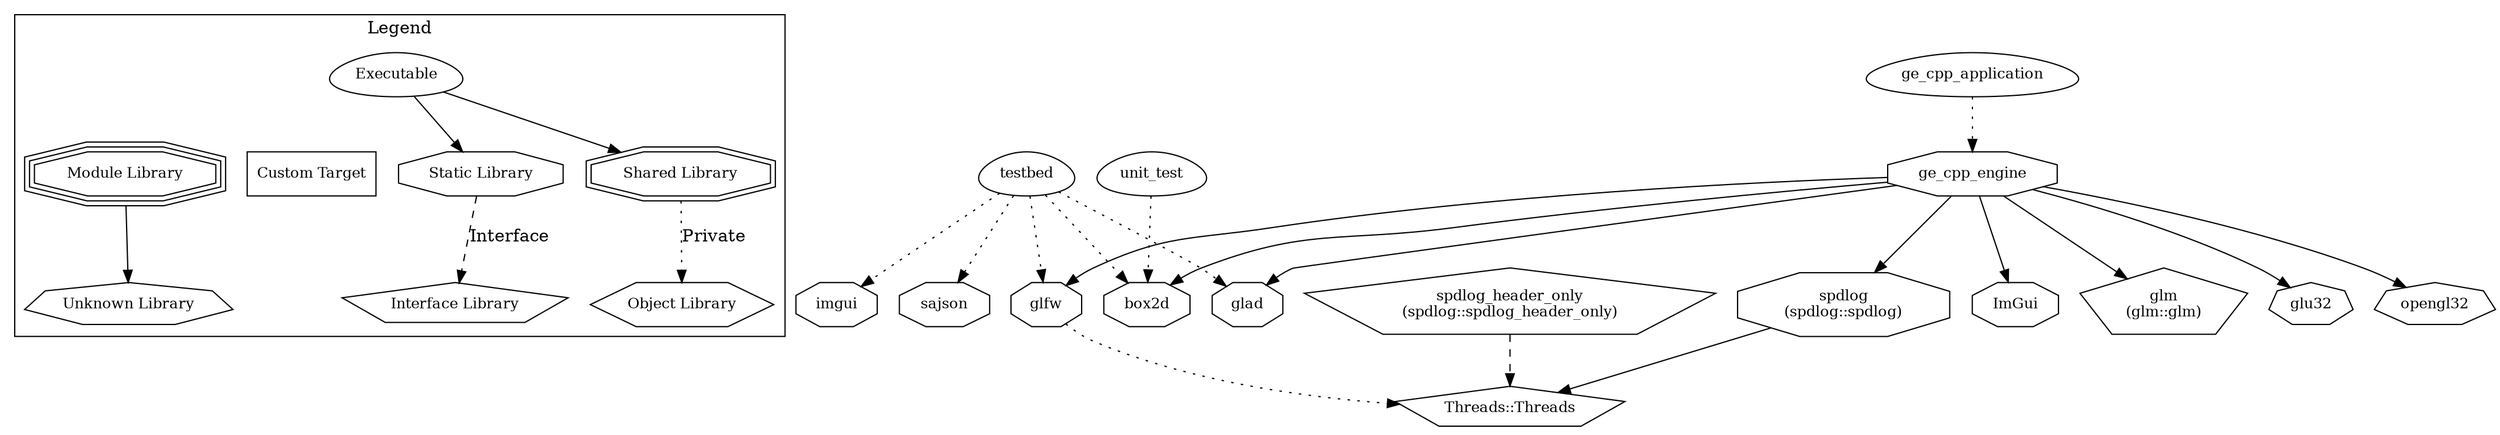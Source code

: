 digraph "ge_cpp_dev_environment" {
node [
  fontsize = "12"
];
subgraph clusterLegend {
  label = "Legend";
  color = black;
  edge [ style = invis ];
  legendNode0 [ label = "Executable", shape = egg ];
  legendNode1 [ label = "Static Library", shape = octagon ];
  legendNode2 [ label = "Shared Library", shape = doubleoctagon ];
  legendNode3 [ label = "Module Library", shape = tripleoctagon ];
  legendNode4 [ label = "Interface Library", shape = pentagon ];
  legendNode5 [ label = "Object Library", shape = hexagon ];
  legendNode6 [ label = "Unknown Library", shape = septagon ];
  legendNode7 [ label = "Custom Target", shape = box ];
  legendNode0 -> legendNode1 [ style = solid ];
  legendNode0 -> legendNode2 [ style = solid ];
  legendNode0 -> legendNode3;
  legendNode1 -> legendNode4 [ label = "Interface", style = dashed ];
  legendNode2 -> legendNode5 [ label = "Private", style = dotted ];
  legendNode3 -> legendNode6 [ style = solid ];
  legendNode0 -> legendNode7;
}
    "node0" [ label = "ImGui", shape = octagon ];
    "node1" [ label = "box2d", shape = octagon ];
    "node2" [ label = "ge_cpp_application", shape = egg ];
    "node3" [ label = "ge_cpp_engine", shape = octagon ];
    "node3" -> "node0"  // ge_cpp_engine -> ImGui
    "node3" -> "node1"  // ge_cpp_engine -> box2d
    "node4" [ label = "glad", shape = octagon ];
    "node3" -> "node4"  // ge_cpp_engine -> glad
    "node5" [ label = "glfw", shape = octagon ];
    "node6" [ label = "Threads::Threads", shape = pentagon ];
    "node5" -> "node6" [ style = dotted ] // glfw -> Threads::Threads
    "node3" -> "node5"  // ge_cpp_engine -> glfw
    "node7" [ label = "glm\n(glm::glm)", shape = pentagon ];
    "node3" -> "node7"  // ge_cpp_engine -> glm
    "node8" [ label = "glu32", shape = septagon ];
    "node3" -> "node8"  // ge_cpp_engine -> glu32
    "node9" [ label = "opengl32", shape = septagon ];
    "node3" -> "node9"  // ge_cpp_engine -> opengl32
    "node10" [ label = "spdlog\n(spdlog::spdlog)", shape = octagon ];
    "node10" -> "node6"  // spdlog -> Threads::Threads
    "node3" -> "node10"  // ge_cpp_engine -> spdlog
    "node2" -> "node3" [ style = dotted ] // ge_cpp_application -> ge_cpp_engine
    "node11" [ label = "imgui", shape = octagon ];
    "node12" [ label = "sajson", shape = octagon ];
    "node13" [ label = "spdlog_header_only\n(spdlog::spdlog_header_only)", shape = pentagon ];
    "node13" -> "node6" [ style = dashed ] // spdlog_header_only -> Threads::Threads
    "node14" [ label = "testbed", shape = egg ];
    "node14" -> "node1" [ style = dotted ] // testbed -> box2d
    "node14" -> "node4" [ style = dotted ] // testbed -> glad
    "node14" -> "node5" [ style = dotted ] // testbed -> glfw
    "node14" -> "node11" [ style = dotted ] // testbed -> imgui
    "node14" -> "node12" [ style = dotted ] // testbed -> sajson
    "node15" [ label = "unit_test", shape = egg ];
    "node15" -> "node1" [ style = dotted ] // unit_test -> box2d
}

